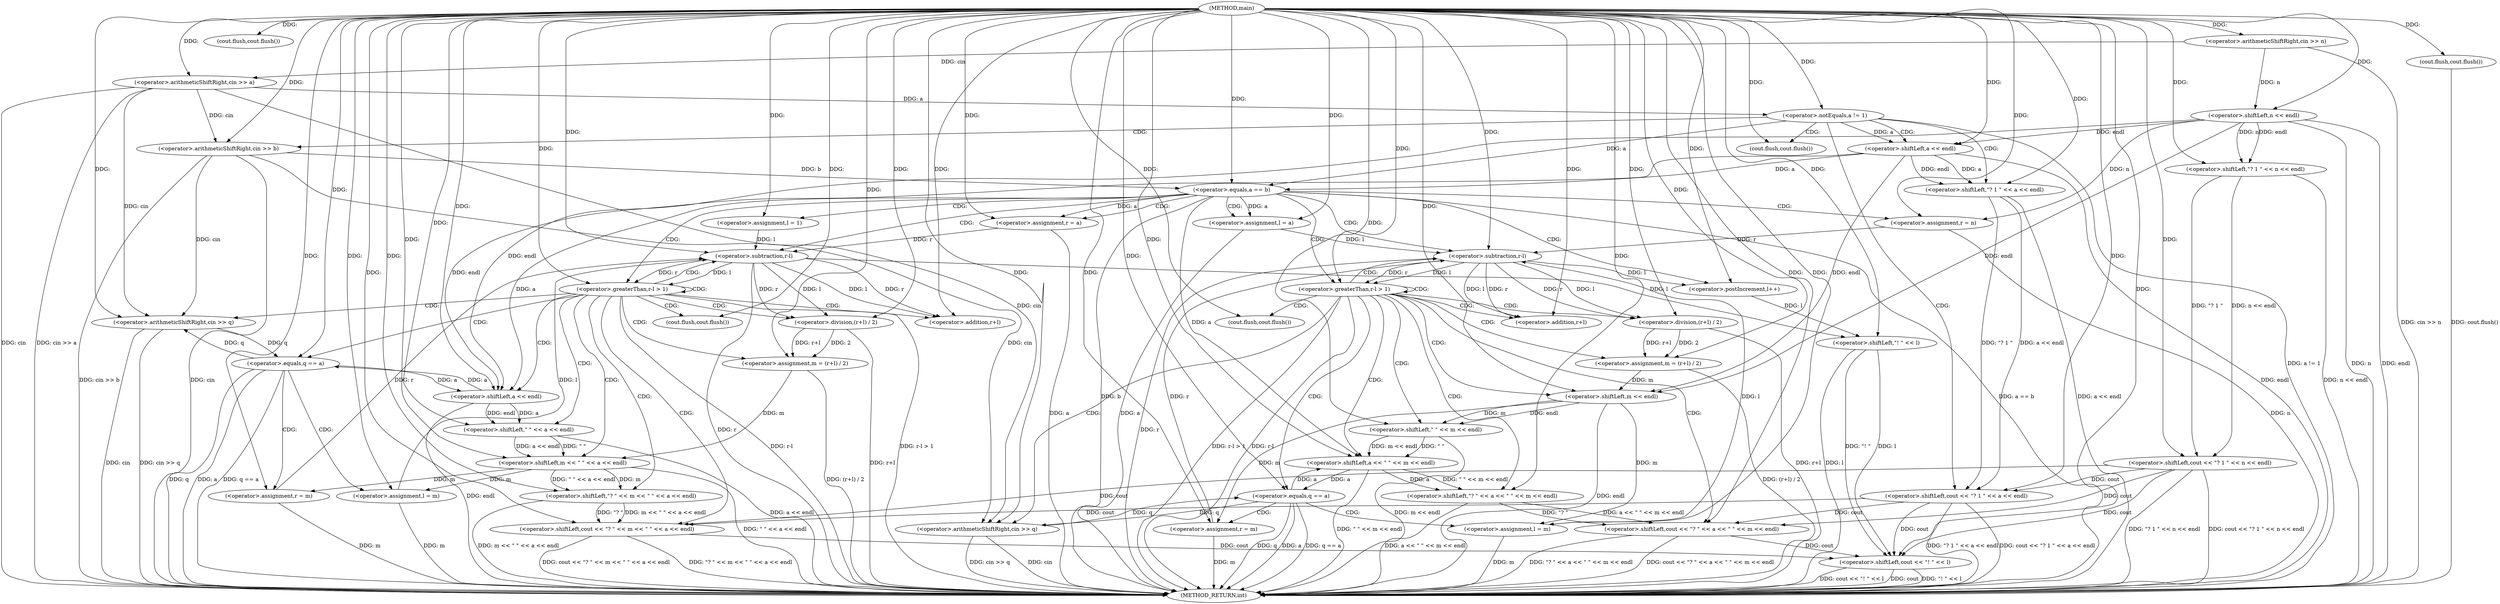 digraph "main" {  
"1000105" [label = "(METHOD,main)" ]
"1000244" [label = "(METHOD_RETURN,int)" ]
"1000107" [label = "(<operator>.arithmeticShiftRight,cin >> n)" ]
"1000110" [label = "(<operator>.shiftLeft,cout << \"? 1 \" << n << endl)" ]
"1000117" [label = "(cout.flush,cout.flush())" ]
"1000118" [label = "(<operator>.arithmeticShiftRight,cin >> a)" ]
"1000238" [label = "(<operator>.shiftLeft,cout << \"! \" << l)" ]
"1000243" [label = "(cout.flush,cout.flush())" ]
"1000122" [label = "(<operator>.notEquals,a != 1)" ]
"1000138" [label = "(<operator>.equals,a == b)" ]
"1000112" [label = "(<operator>.shiftLeft,\"? 1 \" << n << endl)" ]
"1000126" [label = "(<operator>.shiftLeft,cout << \"? 1 \" << a << endl)" ]
"1000133" [label = "(cout.flush,cout.flush())" ]
"1000134" [label = "(<operator>.arithmeticShiftRight,cin >> b)" ]
"1000142" [label = "(<operator>.assignment,l = 1)" ]
"1000145" [label = "(<operator>.assignment,r = a)" ]
"1000240" [label = "(<operator>.shiftLeft,\"! \" << l)" ]
"1000114" [label = "(<operator>.shiftLeft,n << endl)" ]
"1000149" [label = "(<operator>.greaterThan,r-l > 1)" ]
"1000190" [label = "(<operator>.assignment,l = a)" ]
"1000193" [label = "(<operator>.assignment,r = n)" ]
"1000236" [label = "(<operator>.postIncrement,l++)" ]
"1000128" [label = "(<operator>.shiftLeft,\"? 1 \" << a << endl)" ]
"1000155" [label = "(<operator>.assignment,m = (r+l) / 2)" ]
"1000162" [label = "(<operator>.shiftLeft,cout << \"? \" << m << \" \" << a << endl)" ]
"1000173" [label = "(cout.flush,cout.flush())" ]
"1000174" [label = "(<operator>.arithmeticShiftRight,cin >> q)" ]
"1000197" [label = "(<operator>.greaterThan,r-l > 1)" ]
"1000130" [label = "(<operator>.shiftLeft,a << endl)" ]
"1000150" [label = "(<operator>.subtraction,r-l)" ]
"1000178" [label = "(<operator>.equals,q == a)" ]
"1000181" [label = "(<operator>.assignment,l = m)" ]
"1000203" [label = "(<operator>.assignment,m = (r+l) / 2)" ]
"1000210" [label = "(<operator>.shiftLeft,cout << \"? \" << a << \" \" << m << endl)" ]
"1000221" [label = "(cout.flush,cout.flush())" ]
"1000222" [label = "(<operator>.arithmeticShiftRight,cin >> q)" ]
"1000157" [label = "(<operator>.division,(r+l) / 2)" ]
"1000164" [label = "(<operator>.shiftLeft,\"? \" << m << \" \" << a << endl)" ]
"1000185" [label = "(<operator>.assignment,r = m)" ]
"1000198" [label = "(<operator>.subtraction,r-l)" ]
"1000226" [label = "(<operator>.equals,q == a)" ]
"1000229" [label = "(<operator>.assignment,r = m)" ]
"1000158" [label = "(<operator>.addition,r+l)" ]
"1000166" [label = "(<operator>.shiftLeft,m << \" \" << a << endl)" ]
"1000205" [label = "(<operator>.division,(r+l) / 2)" ]
"1000212" [label = "(<operator>.shiftLeft,\"? \" << a << \" \" << m << endl)" ]
"1000233" [label = "(<operator>.assignment,l = m)" ]
"1000168" [label = "(<operator>.shiftLeft,\" \" << a << endl)" ]
"1000206" [label = "(<operator>.addition,r+l)" ]
"1000214" [label = "(<operator>.shiftLeft,a << \" \" << m << endl)" ]
"1000170" [label = "(<operator>.shiftLeft,a << endl)" ]
"1000216" [label = "(<operator>.shiftLeft,\" \" << m << endl)" ]
"1000218" [label = "(<operator>.shiftLeft,m << endl)" ]
  "1000107" -> "1000244"  [ label = "DDG: cin >> n"] 
  "1000114" -> "1000244"  [ label = "DDG: n"] 
  "1000114" -> "1000244"  [ label = "DDG: endl"] 
  "1000112" -> "1000244"  [ label = "DDG: n << endl"] 
  "1000110" -> "1000244"  [ label = "DDG: \"? 1 \" << n << endl"] 
  "1000110" -> "1000244"  [ label = "DDG: cout << \"? 1 \" << n << endl"] 
  "1000118" -> "1000244"  [ label = "DDG: cin"] 
  "1000118" -> "1000244"  [ label = "DDG: cin >> a"] 
  "1000122" -> "1000244"  [ label = "DDG: a != 1"] 
  "1000130" -> "1000244"  [ label = "DDG: endl"] 
  "1000128" -> "1000244"  [ label = "DDG: a << endl"] 
  "1000126" -> "1000244"  [ label = "DDG: \"? 1 \" << a << endl"] 
  "1000126" -> "1000244"  [ label = "DDG: cout << \"? 1 \" << a << endl"] 
  "1000134" -> "1000244"  [ label = "DDG: cin"] 
  "1000134" -> "1000244"  [ label = "DDG: cin >> b"] 
  "1000138" -> "1000244"  [ label = "DDG: b"] 
  "1000138" -> "1000244"  [ label = "DDG: a == b"] 
  "1000190" -> "1000244"  [ label = "DDG: a"] 
  "1000193" -> "1000244"  [ label = "DDG: n"] 
  "1000198" -> "1000244"  [ label = "DDG: r"] 
  "1000197" -> "1000244"  [ label = "DDG: r-l"] 
  "1000197" -> "1000244"  [ label = "DDG: r-l > 1"] 
  "1000205" -> "1000244"  [ label = "DDG: r+l"] 
  "1000203" -> "1000244"  [ label = "DDG: (r+l) / 2"] 
  "1000218" -> "1000244"  [ label = "DDG: endl"] 
  "1000216" -> "1000244"  [ label = "DDG: m << endl"] 
  "1000214" -> "1000244"  [ label = "DDG: \" \" << m << endl"] 
  "1000212" -> "1000244"  [ label = "DDG: a << \" \" << m << endl"] 
  "1000210" -> "1000244"  [ label = "DDG: \"? \" << a << \" \" << m << endl"] 
  "1000210" -> "1000244"  [ label = "DDG: cout << \"? \" << a << \" \" << m << endl"] 
  "1000222" -> "1000244"  [ label = "DDG: cin"] 
  "1000222" -> "1000244"  [ label = "DDG: cin >> q"] 
  "1000226" -> "1000244"  [ label = "DDG: q"] 
  "1000226" -> "1000244"  [ label = "DDG: a"] 
  "1000226" -> "1000244"  [ label = "DDG: q == a"] 
  "1000233" -> "1000244"  [ label = "DDG: m"] 
  "1000229" -> "1000244"  [ label = "DDG: m"] 
  "1000145" -> "1000244"  [ label = "DDG: a"] 
  "1000150" -> "1000244"  [ label = "DDG: r"] 
  "1000149" -> "1000244"  [ label = "DDG: r-l"] 
  "1000149" -> "1000244"  [ label = "DDG: r-l > 1"] 
  "1000238" -> "1000244"  [ label = "DDG: cout"] 
  "1000240" -> "1000244"  [ label = "DDG: l"] 
  "1000238" -> "1000244"  [ label = "DDG: \"! \" << l"] 
  "1000238" -> "1000244"  [ label = "DDG: cout << \"! \" << l"] 
  "1000243" -> "1000244"  [ label = "DDG: cout.flush()"] 
  "1000157" -> "1000244"  [ label = "DDG: r+l"] 
  "1000155" -> "1000244"  [ label = "DDG: (r+l) / 2"] 
  "1000170" -> "1000244"  [ label = "DDG: endl"] 
  "1000168" -> "1000244"  [ label = "DDG: a << endl"] 
  "1000166" -> "1000244"  [ label = "DDG: \" \" << a << endl"] 
  "1000164" -> "1000244"  [ label = "DDG: m << \" \" << a << endl"] 
  "1000162" -> "1000244"  [ label = "DDG: \"? \" << m << \" \" << a << endl"] 
  "1000162" -> "1000244"  [ label = "DDG: cout << \"? \" << m << \" \" << a << endl"] 
  "1000174" -> "1000244"  [ label = "DDG: cin"] 
  "1000174" -> "1000244"  [ label = "DDG: cin >> q"] 
  "1000178" -> "1000244"  [ label = "DDG: q"] 
  "1000178" -> "1000244"  [ label = "DDG: a"] 
  "1000178" -> "1000244"  [ label = "DDG: q == a"] 
  "1000185" -> "1000244"  [ label = "DDG: m"] 
  "1000181" -> "1000244"  [ label = "DDG: m"] 
  "1000105" -> "1000117"  [ label = "DDG: "] 
  "1000105" -> "1000243"  [ label = "DDG: "] 
  "1000105" -> "1000107"  [ label = "DDG: "] 
  "1000105" -> "1000110"  [ label = "DDG: "] 
  "1000112" -> "1000110"  [ label = "DDG: \"? 1 \""] 
  "1000112" -> "1000110"  [ label = "DDG: n << endl"] 
  "1000107" -> "1000118"  [ label = "DDG: cin"] 
  "1000105" -> "1000118"  [ label = "DDG: "] 
  "1000110" -> "1000238"  [ label = "DDG: cout"] 
  "1000126" -> "1000238"  [ label = "DDG: cout"] 
  "1000210" -> "1000238"  [ label = "DDG: cout"] 
  "1000162" -> "1000238"  [ label = "DDG: cout"] 
  "1000105" -> "1000238"  [ label = "DDG: "] 
  "1000240" -> "1000238"  [ label = "DDG: l"] 
  "1000240" -> "1000238"  [ label = "DDG: \"! \""] 
  "1000105" -> "1000112"  [ label = "DDG: "] 
  "1000114" -> "1000112"  [ label = "DDG: n"] 
  "1000114" -> "1000112"  [ label = "DDG: endl"] 
  "1000118" -> "1000122"  [ label = "DDG: a"] 
  "1000105" -> "1000122"  [ label = "DDG: "] 
  "1000105" -> "1000133"  [ label = "DDG: "] 
  "1000122" -> "1000138"  [ label = "DDG: a"] 
  "1000130" -> "1000138"  [ label = "DDG: a"] 
  "1000105" -> "1000138"  [ label = "DDG: "] 
  "1000134" -> "1000138"  [ label = "DDG: b"] 
  "1000105" -> "1000142"  [ label = "DDG: "] 
  "1000138" -> "1000145"  [ label = "DDG: a"] 
  "1000105" -> "1000145"  [ label = "DDG: "] 
  "1000105" -> "1000240"  [ label = "DDG: "] 
  "1000236" -> "1000240"  [ label = "DDG: l"] 
  "1000150" -> "1000240"  [ label = "DDG: l"] 
  "1000107" -> "1000114"  [ label = "DDG: n"] 
  "1000105" -> "1000114"  [ label = "DDG: "] 
  "1000110" -> "1000126"  [ label = "DDG: cout"] 
  "1000105" -> "1000126"  [ label = "DDG: "] 
  "1000128" -> "1000126"  [ label = "DDG: \"? 1 \""] 
  "1000128" -> "1000126"  [ label = "DDG: a << endl"] 
  "1000118" -> "1000134"  [ label = "DDG: cin"] 
  "1000105" -> "1000134"  [ label = "DDG: "] 
  "1000138" -> "1000190"  [ label = "DDG: a"] 
  "1000105" -> "1000190"  [ label = "DDG: "] 
  "1000114" -> "1000193"  [ label = "DDG: n"] 
  "1000105" -> "1000193"  [ label = "DDG: "] 
  "1000105" -> "1000128"  [ label = "DDG: "] 
  "1000130" -> "1000128"  [ label = "DDG: endl"] 
  "1000130" -> "1000128"  [ label = "DDG: a"] 
  "1000150" -> "1000149"  [ label = "DDG: r"] 
  "1000150" -> "1000149"  [ label = "DDG: l"] 
  "1000105" -> "1000149"  [ label = "DDG: "] 
  "1000157" -> "1000155"  [ label = "DDG: 2"] 
  "1000157" -> "1000155"  [ label = "DDG: r+l"] 
  "1000105" -> "1000173"  [ label = "DDG: "] 
  "1000198" -> "1000236"  [ label = "DDG: l"] 
  "1000105" -> "1000236"  [ label = "DDG: "] 
  "1000122" -> "1000130"  [ label = "DDG: a"] 
  "1000105" -> "1000130"  [ label = "DDG: "] 
  "1000114" -> "1000130"  [ label = "DDG: endl"] 
  "1000145" -> "1000150"  [ label = "DDG: r"] 
  "1000185" -> "1000150"  [ label = "DDG: r"] 
  "1000105" -> "1000150"  [ label = "DDG: "] 
  "1000142" -> "1000150"  [ label = "DDG: l"] 
  "1000181" -> "1000150"  [ label = "DDG: l"] 
  "1000105" -> "1000155"  [ label = "DDG: "] 
  "1000110" -> "1000162"  [ label = "DDG: cout"] 
  "1000126" -> "1000162"  [ label = "DDG: cout"] 
  "1000105" -> "1000162"  [ label = "DDG: "] 
  "1000164" -> "1000162"  [ label = "DDG: \"? \""] 
  "1000164" -> "1000162"  [ label = "DDG: m << \" \" << a << endl"] 
  "1000118" -> "1000174"  [ label = "DDG: cin"] 
  "1000134" -> "1000174"  [ label = "DDG: cin"] 
  "1000105" -> "1000174"  [ label = "DDG: "] 
  "1000178" -> "1000174"  [ label = "DDG: q"] 
  "1000166" -> "1000181"  [ label = "DDG: m"] 
  "1000105" -> "1000181"  [ label = "DDG: "] 
  "1000198" -> "1000197"  [ label = "DDG: l"] 
  "1000198" -> "1000197"  [ label = "DDG: r"] 
  "1000105" -> "1000197"  [ label = "DDG: "] 
  "1000205" -> "1000203"  [ label = "DDG: 2"] 
  "1000205" -> "1000203"  [ label = "DDG: r+l"] 
  "1000105" -> "1000221"  [ label = "DDG: "] 
  "1000150" -> "1000157"  [ label = "DDG: l"] 
  "1000105" -> "1000157"  [ label = "DDG: "] 
  "1000150" -> "1000157"  [ label = "DDG: r"] 
  "1000105" -> "1000164"  [ label = "DDG: "] 
  "1000166" -> "1000164"  [ label = "DDG: \" \" << a << endl"] 
  "1000166" -> "1000164"  [ label = "DDG: m"] 
  "1000174" -> "1000178"  [ label = "DDG: q"] 
  "1000105" -> "1000178"  [ label = "DDG: "] 
  "1000170" -> "1000178"  [ label = "DDG: a"] 
  "1000166" -> "1000185"  [ label = "DDG: m"] 
  "1000105" -> "1000185"  [ label = "DDG: "] 
  "1000193" -> "1000198"  [ label = "DDG: r"] 
  "1000229" -> "1000198"  [ label = "DDG: r"] 
  "1000105" -> "1000198"  [ label = "DDG: "] 
  "1000190" -> "1000198"  [ label = "DDG: l"] 
  "1000233" -> "1000198"  [ label = "DDG: l"] 
  "1000105" -> "1000203"  [ label = "DDG: "] 
  "1000110" -> "1000210"  [ label = "DDG: cout"] 
  "1000126" -> "1000210"  [ label = "DDG: cout"] 
  "1000105" -> "1000210"  [ label = "DDG: "] 
  "1000212" -> "1000210"  [ label = "DDG: a << \" \" << m << endl"] 
  "1000212" -> "1000210"  [ label = "DDG: \"? \""] 
  "1000118" -> "1000222"  [ label = "DDG: cin"] 
  "1000134" -> "1000222"  [ label = "DDG: cin"] 
  "1000105" -> "1000222"  [ label = "DDG: "] 
  "1000226" -> "1000222"  [ label = "DDG: q"] 
  "1000218" -> "1000229"  [ label = "DDG: m"] 
  "1000105" -> "1000229"  [ label = "DDG: "] 
  "1000150" -> "1000158"  [ label = "DDG: r"] 
  "1000105" -> "1000158"  [ label = "DDG: "] 
  "1000150" -> "1000158"  [ label = "DDG: l"] 
  "1000155" -> "1000166"  [ label = "DDG: m"] 
  "1000105" -> "1000166"  [ label = "DDG: "] 
  "1000168" -> "1000166"  [ label = "DDG: a << endl"] 
  "1000168" -> "1000166"  [ label = "DDG: \" \""] 
  "1000198" -> "1000205"  [ label = "DDG: r"] 
  "1000105" -> "1000205"  [ label = "DDG: "] 
  "1000198" -> "1000205"  [ label = "DDG: l"] 
  "1000105" -> "1000212"  [ label = "DDG: "] 
  "1000214" -> "1000212"  [ label = "DDG: a"] 
  "1000214" -> "1000212"  [ label = "DDG: \" \" << m << endl"] 
  "1000222" -> "1000226"  [ label = "DDG: q"] 
  "1000105" -> "1000226"  [ label = "DDG: "] 
  "1000214" -> "1000226"  [ label = "DDG: a"] 
  "1000218" -> "1000233"  [ label = "DDG: m"] 
  "1000105" -> "1000233"  [ label = "DDG: "] 
  "1000105" -> "1000168"  [ label = "DDG: "] 
  "1000170" -> "1000168"  [ label = "DDG: a"] 
  "1000170" -> "1000168"  [ label = "DDG: endl"] 
  "1000198" -> "1000206"  [ label = "DDG: r"] 
  "1000105" -> "1000206"  [ label = "DDG: "] 
  "1000198" -> "1000206"  [ label = "DDG: l"] 
  "1000226" -> "1000214"  [ label = "DDG: a"] 
  "1000105" -> "1000214"  [ label = "DDG: "] 
  "1000138" -> "1000214"  [ label = "DDG: a"] 
  "1000216" -> "1000214"  [ label = "DDG: m << endl"] 
  "1000216" -> "1000214"  [ label = "DDG: \" \""] 
  "1000178" -> "1000170"  [ label = "DDG: a"] 
  "1000105" -> "1000170"  [ label = "DDG: "] 
  "1000138" -> "1000170"  [ label = "DDG: a"] 
  "1000114" -> "1000170"  [ label = "DDG: endl"] 
  "1000130" -> "1000170"  [ label = "DDG: endl"] 
  "1000105" -> "1000216"  [ label = "DDG: "] 
  "1000218" -> "1000216"  [ label = "DDG: endl"] 
  "1000218" -> "1000216"  [ label = "DDG: m"] 
  "1000203" -> "1000218"  [ label = "DDG: m"] 
  "1000105" -> "1000218"  [ label = "DDG: "] 
  "1000114" -> "1000218"  [ label = "DDG: endl"] 
  "1000130" -> "1000218"  [ label = "DDG: endl"] 
  "1000122" -> "1000128"  [ label = "CDG: "] 
  "1000122" -> "1000133"  [ label = "CDG: "] 
  "1000122" -> "1000126"  [ label = "CDG: "] 
  "1000122" -> "1000130"  [ label = "CDG: "] 
  "1000122" -> "1000134"  [ label = "CDG: "] 
  "1000138" -> "1000142"  [ label = "CDG: "] 
  "1000138" -> "1000197"  [ label = "CDG: "] 
  "1000138" -> "1000150"  [ label = "CDG: "] 
  "1000138" -> "1000149"  [ label = "CDG: "] 
  "1000138" -> "1000236"  [ label = "CDG: "] 
  "1000138" -> "1000190"  [ label = "CDG: "] 
  "1000138" -> "1000145"  [ label = "CDG: "] 
  "1000138" -> "1000198"  [ label = "CDG: "] 
  "1000138" -> "1000193"  [ label = "CDG: "] 
  "1000149" -> "1000164"  [ label = "CDG: "] 
  "1000149" -> "1000174"  [ label = "CDG: "] 
  "1000149" -> "1000150"  [ label = "CDG: "] 
  "1000149" -> "1000166"  [ label = "CDG: "] 
  "1000149" -> "1000157"  [ label = "CDG: "] 
  "1000149" -> "1000149"  [ label = "CDG: "] 
  "1000149" -> "1000168"  [ label = "CDG: "] 
  "1000149" -> "1000178"  [ label = "CDG: "] 
  "1000149" -> "1000173"  [ label = "CDG: "] 
  "1000149" -> "1000158"  [ label = "CDG: "] 
  "1000149" -> "1000155"  [ label = "CDG: "] 
  "1000149" -> "1000170"  [ label = "CDG: "] 
  "1000149" -> "1000162"  [ label = "CDG: "] 
  "1000197" -> "1000221"  [ label = "CDG: "] 
  "1000197" -> "1000197"  [ label = "CDG: "] 
  "1000197" -> "1000216"  [ label = "CDG: "] 
  "1000197" -> "1000210"  [ label = "CDG: "] 
  "1000197" -> "1000222"  [ label = "CDG: "] 
  "1000197" -> "1000206"  [ label = "CDG: "] 
  "1000197" -> "1000214"  [ label = "CDG: "] 
  "1000197" -> "1000226"  [ label = "CDG: "] 
  "1000197" -> "1000198"  [ label = "CDG: "] 
  "1000197" -> "1000212"  [ label = "CDG: "] 
  "1000197" -> "1000203"  [ label = "CDG: "] 
  "1000197" -> "1000205"  [ label = "CDG: "] 
  "1000197" -> "1000218"  [ label = "CDG: "] 
  "1000178" -> "1000185"  [ label = "CDG: "] 
  "1000178" -> "1000181"  [ label = "CDG: "] 
  "1000226" -> "1000233"  [ label = "CDG: "] 
  "1000226" -> "1000229"  [ label = "CDG: "] 
}
